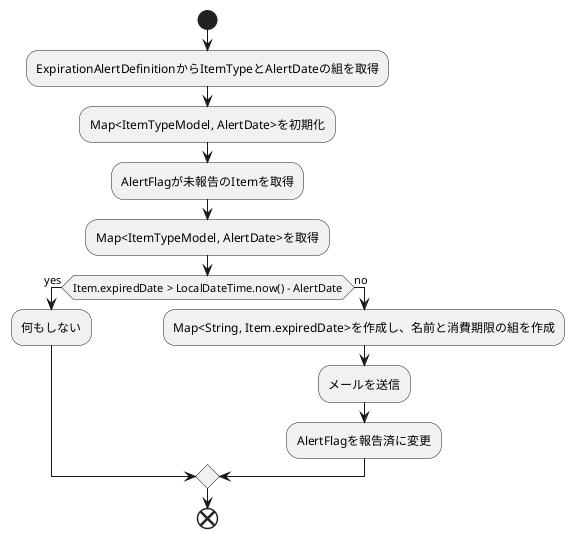 @startuml
start;
:ExpirationAlertDefinitionからItemTypeとAlertDateの組を取得;
:Map<ItemTypeModel, AlertDate>を初期化;
:AlertFlagが未報告のItemを取得;
:Map<ItemTypeModel, AlertDate>を取得;
if(Item.expiredDate > LocalDateTime.now() - AlertDate)then(yes)
    :何もしない;
else (no)
    :Map<String, Item.expiredDate>を作成し、名前と消費期限の組を作成;
    :メールを送信;
    :AlertFlagを報告済に変更;
end if
end
@enduml